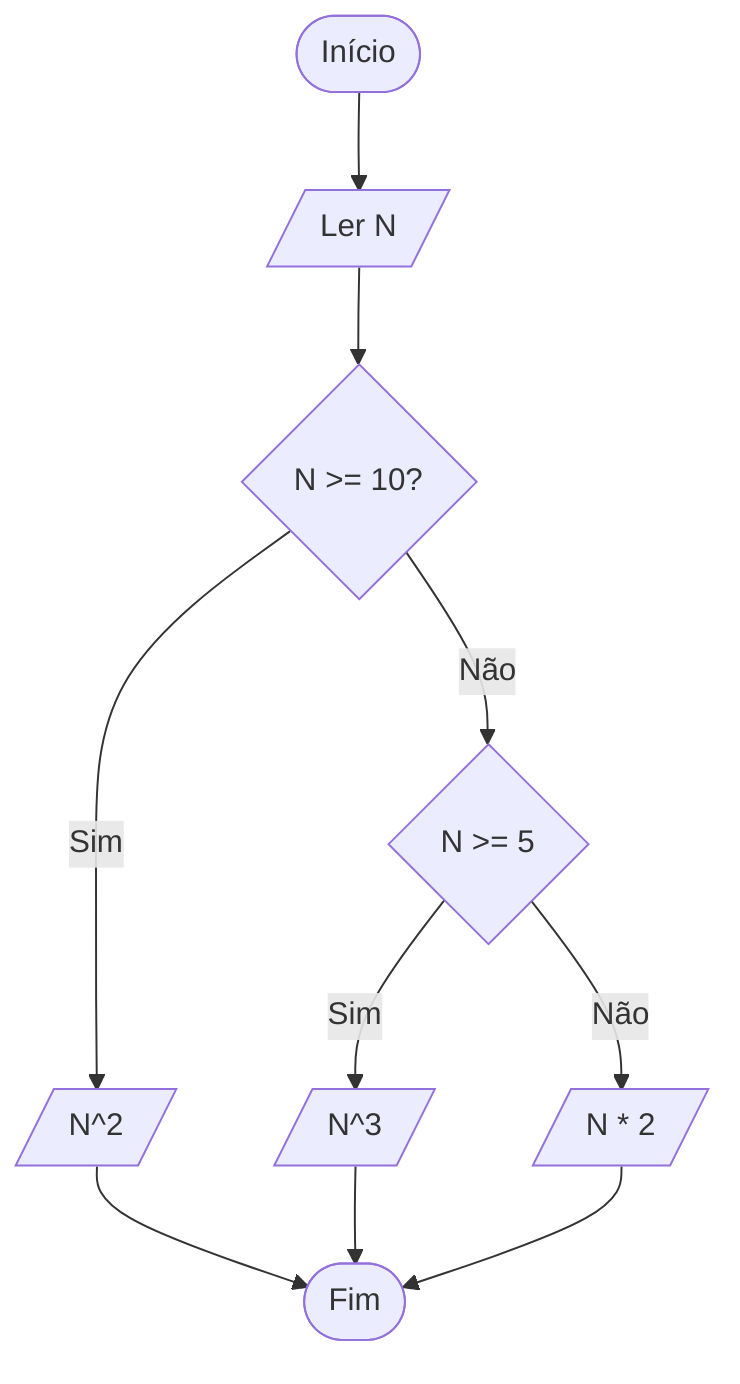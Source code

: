 flowchart TD
    A([Início]) --> B[/Ler N/]
    B --> C{N >= 10?}
    C -- Sim --> D[/N^2/]    
    C -- Não --> E{N >= 5}
    E -- Sim --> F[/N^3/] 
    E -- Não --> G[/N * 2/]
    D --> H([Fim])
    F --> H([Fim])
    G --> H([Fim])